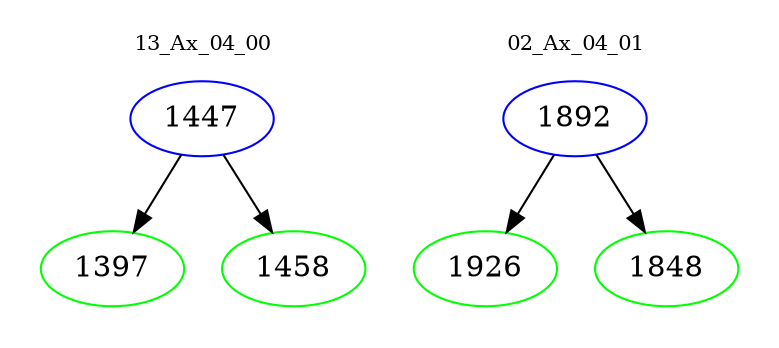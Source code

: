 digraph{
subgraph cluster_0 {
color = white
label = "13_Ax_04_00";
fontsize=10;
T0_1447 [label="1447", color="blue"]
T0_1447 -> T0_1397 [color="black"]
T0_1397 [label="1397", color="green"]
T0_1447 -> T0_1458 [color="black"]
T0_1458 [label="1458", color="green"]
}
subgraph cluster_1 {
color = white
label = "02_Ax_04_01";
fontsize=10;
T1_1892 [label="1892", color="blue"]
T1_1892 -> T1_1926 [color="black"]
T1_1926 [label="1926", color="green"]
T1_1892 -> T1_1848 [color="black"]
T1_1848 [label="1848", color="green"]
}
}
